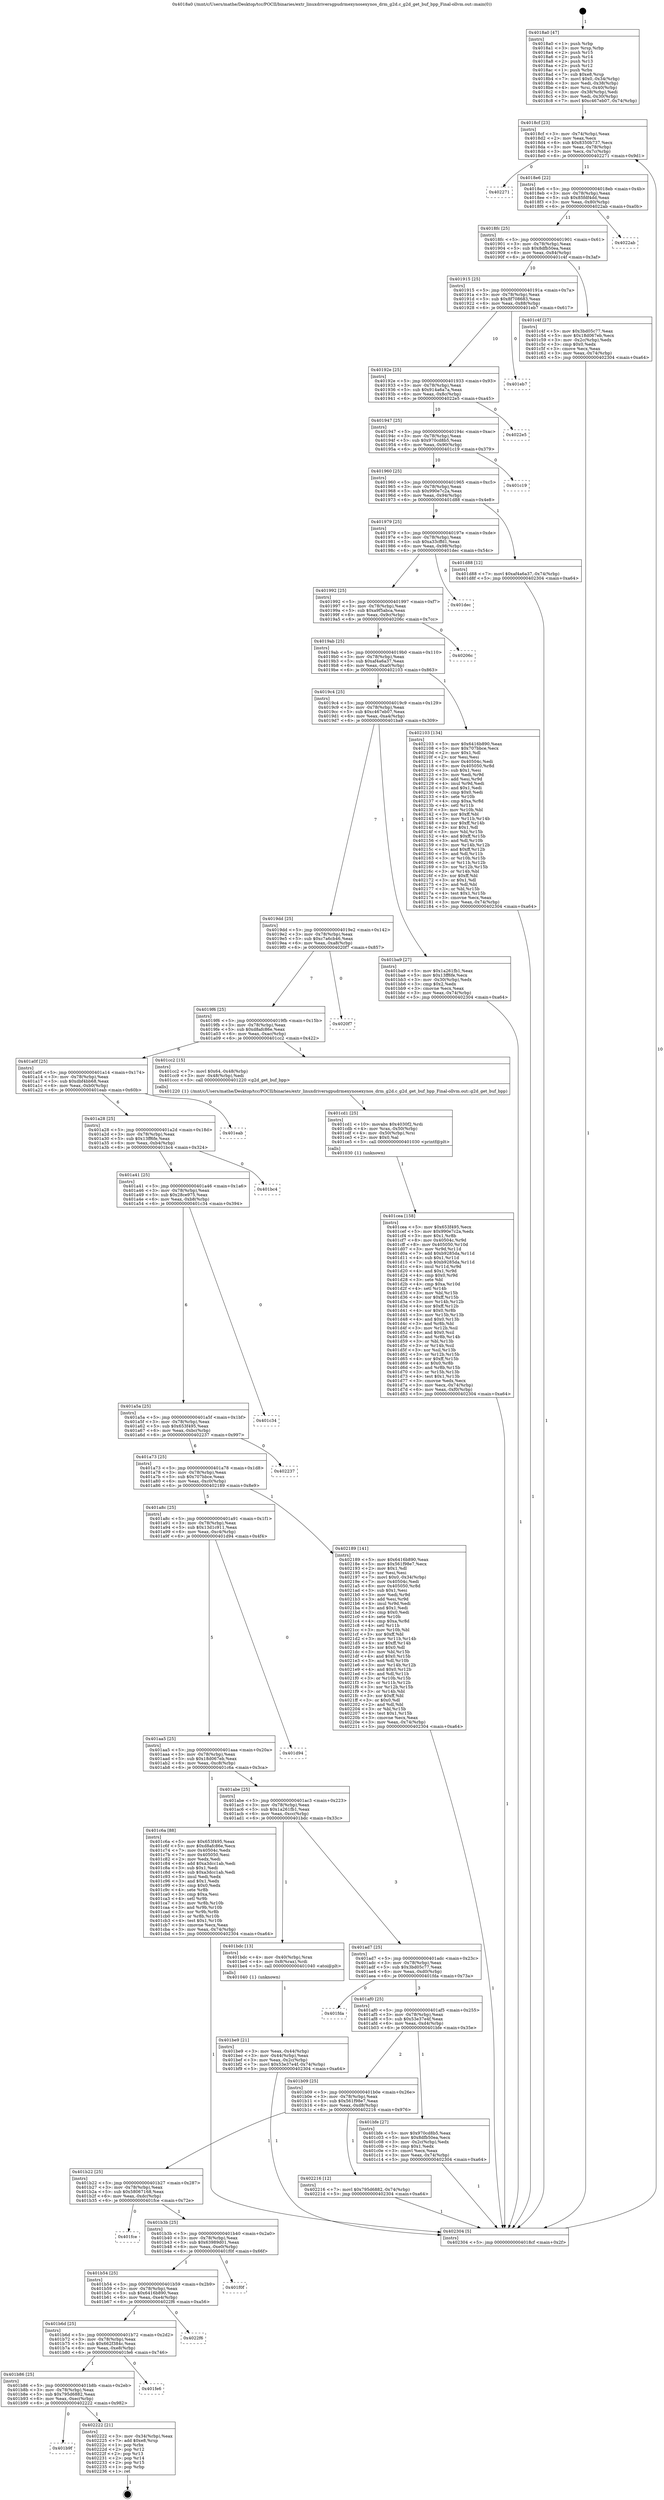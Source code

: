 digraph "0x4018a0" {
  label = "0x4018a0 (/mnt/c/Users/mathe/Desktop/tcc/POCII/binaries/extr_linuxdriversgpudrmexynosexynos_drm_g2d.c_g2d_get_buf_bpp_Final-ollvm.out::main(0))"
  labelloc = "t"
  node[shape=record]

  Entry [label="",width=0.3,height=0.3,shape=circle,fillcolor=black,style=filled]
  "0x4018cf" [label="{
     0x4018cf [23]\l
     | [instrs]\l
     &nbsp;&nbsp;0x4018cf \<+3\>: mov -0x74(%rbp),%eax\l
     &nbsp;&nbsp;0x4018d2 \<+2\>: mov %eax,%ecx\l
     &nbsp;&nbsp;0x4018d4 \<+6\>: sub $0x8350b737,%ecx\l
     &nbsp;&nbsp;0x4018da \<+3\>: mov %eax,-0x78(%rbp)\l
     &nbsp;&nbsp;0x4018dd \<+3\>: mov %ecx,-0x7c(%rbp)\l
     &nbsp;&nbsp;0x4018e0 \<+6\>: je 0000000000402271 \<main+0x9d1\>\l
  }"]
  "0x402271" [label="{
     0x402271\l
  }", style=dashed]
  "0x4018e6" [label="{
     0x4018e6 [22]\l
     | [instrs]\l
     &nbsp;&nbsp;0x4018e6 \<+5\>: jmp 00000000004018eb \<main+0x4b\>\l
     &nbsp;&nbsp;0x4018eb \<+3\>: mov -0x78(%rbp),%eax\l
     &nbsp;&nbsp;0x4018ee \<+5\>: sub $0x85fdf4dd,%eax\l
     &nbsp;&nbsp;0x4018f3 \<+3\>: mov %eax,-0x80(%rbp)\l
     &nbsp;&nbsp;0x4018f6 \<+6\>: je 00000000004022ab \<main+0xa0b\>\l
  }"]
  Exit [label="",width=0.3,height=0.3,shape=circle,fillcolor=black,style=filled,peripheries=2]
  "0x4022ab" [label="{
     0x4022ab\l
  }", style=dashed]
  "0x4018fc" [label="{
     0x4018fc [25]\l
     | [instrs]\l
     &nbsp;&nbsp;0x4018fc \<+5\>: jmp 0000000000401901 \<main+0x61\>\l
     &nbsp;&nbsp;0x401901 \<+3\>: mov -0x78(%rbp),%eax\l
     &nbsp;&nbsp;0x401904 \<+5\>: sub $0x8dfb50ea,%eax\l
     &nbsp;&nbsp;0x401909 \<+6\>: mov %eax,-0x84(%rbp)\l
     &nbsp;&nbsp;0x40190f \<+6\>: je 0000000000401c4f \<main+0x3af\>\l
  }"]
  "0x401b9f" [label="{
     0x401b9f\l
  }", style=dashed]
  "0x401c4f" [label="{
     0x401c4f [27]\l
     | [instrs]\l
     &nbsp;&nbsp;0x401c4f \<+5\>: mov $0x3bd05c77,%eax\l
     &nbsp;&nbsp;0x401c54 \<+5\>: mov $0x18d067eb,%ecx\l
     &nbsp;&nbsp;0x401c59 \<+3\>: mov -0x2c(%rbp),%edx\l
     &nbsp;&nbsp;0x401c5c \<+3\>: cmp $0x0,%edx\l
     &nbsp;&nbsp;0x401c5f \<+3\>: cmove %ecx,%eax\l
     &nbsp;&nbsp;0x401c62 \<+3\>: mov %eax,-0x74(%rbp)\l
     &nbsp;&nbsp;0x401c65 \<+5\>: jmp 0000000000402304 \<main+0xa64\>\l
  }"]
  "0x401915" [label="{
     0x401915 [25]\l
     | [instrs]\l
     &nbsp;&nbsp;0x401915 \<+5\>: jmp 000000000040191a \<main+0x7a\>\l
     &nbsp;&nbsp;0x40191a \<+3\>: mov -0x78(%rbp),%eax\l
     &nbsp;&nbsp;0x40191d \<+5\>: sub $0x8f708683,%eax\l
     &nbsp;&nbsp;0x401922 \<+6\>: mov %eax,-0x88(%rbp)\l
     &nbsp;&nbsp;0x401928 \<+6\>: je 0000000000401eb7 \<main+0x617\>\l
  }"]
  "0x402222" [label="{
     0x402222 [21]\l
     | [instrs]\l
     &nbsp;&nbsp;0x402222 \<+3\>: mov -0x34(%rbp),%eax\l
     &nbsp;&nbsp;0x402225 \<+7\>: add $0xe8,%rsp\l
     &nbsp;&nbsp;0x40222c \<+1\>: pop %rbx\l
     &nbsp;&nbsp;0x40222d \<+2\>: pop %r12\l
     &nbsp;&nbsp;0x40222f \<+2\>: pop %r13\l
     &nbsp;&nbsp;0x402231 \<+2\>: pop %r14\l
     &nbsp;&nbsp;0x402233 \<+2\>: pop %r15\l
     &nbsp;&nbsp;0x402235 \<+1\>: pop %rbp\l
     &nbsp;&nbsp;0x402236 \<+1\>: ret\l
  }"]
  "0x401eb7" [label="{
     0x401eb7\l
  }", style=dashed]
  "0x40192e" [label="{
     0x40192e [25]\l
     | [instrs]\l
     &nbsp;&nbsp;0x40192e \<+5\>: jmp 0000000000401933 \<main+0x93\>\l
     &nbsp;&nbsp;0x401933 \<+3\>: mov -0x78(%rbp),%eax\l
     &nbsp;&nbsp;0x401936 \<+5\>: sub $0x914a6a7a,%eax\l
     &nbsp;&nbsp;0x40193b \<+6\>: mov %eax,-0x8c(%rbp)\l
     &nbsp;&nbsp;0x401941 \<+6\>: je 00000000004022e5 \<main+0xa45\>\l
  }"]
  "0x401b86" [label="{
     0x401b86 [25]\l
     | [instrs]\l
     &nbsp;&nbsp;0x401b86 \<+5\>: jmp 0000000000401b8b \<main+0x2eb\>\l
     &nbsp;&nbsp;0x401b8b \<+3\>: mov -0x78(%rbp),%eax\l
     &nbsp;&nbsp;0x401b8e \<+5\>: sub $0x795d6882,%eax\l
     &nbsp;&nbsp;0x401b93 \<+6\>: mov %eax,-0xec(%rbp)\l
     &nbsp;&nbsp;0x401b99 \<+6\>: je 0000000000402222 \<main+0x982\>\l
  }"]
  "0x4022e5" [label="{
     0x4022e5\l
  }", style=dashed]
  "0x401947" [label="{
     0x401947 [25]\l
     | [instrs]\l
     &nbsp;&nbsp;0x401947 \<+5\>: jmp 000000000040194c \<main+0xac\>\l
     &nbsp;&nbsp;0x40194c \<+3\>: mov -0x78(%rbp),%eax\l
     &nbsp;&nbsp;0x40194f \<+5\>: sub $0x970cd8b5,%eax\l
     &nbsp;&nbsp;0x401954 \<+6\>: mov %eax,-0x90(%rbp)\l
     &nbsp;&nbsp;0x40195a \<+6\>: je 0000000000401c19 \<main+0x379\>\l
  }"]
  "0x401fe6" [label="{
     0x401fe6\l
  }", style=dashed]
  "0x401c19" [label="{
     0x401c19\l
  }", style=dashed]
  "0x401960" [label="{
     0x401960 [25]\l
     | [instrs]\l
     &nbsp;&nbsp;0x401960 \<+5\>: jmp 0000000000401965 \<main+0xc5\>\l
     &nbsp;&nbsp;0x401965 \<+3\>: mov -0x78(%rbp),%eax\l
     &nbsp;&nbsp;0x401968 \<+5\>: sub $0x990e7c2a,%eax\l
     &nbsp;&nbsp;0x40196d \<+6\>: mov %eax,-0x94(%rbp)\l
     &nbsp;&nbsp;0x401973 \<+6\>: je 0000000000401d88 \<main+0x4e8\>\l
  }"]
  "0x401b6d" [label="{
     0x401b6d [25]\l
     | [instrs]\l
     &nbsp;&nbsp;0x401b6d \<+5\>: jmp 0000000000401b72 \<main+0x2d2\>\l
     &nbsp;&nbsp;0x401b72 \<+3\>: mov -0x78(%rbp),%eax\l
     &nbsp;&nbsp;0x401b75 \<+5\>: sub $0x662f384c,%eax\l
     &nbsp;&nbsp;0x401b7a \<+6\>: mov %eax,-0xe8(%rbp)\l
     &nbsp;&nbsp;0x401b80 \<+6\>: je 0000000000401fe6 \<main+0x746\>\l
  }"]
  "0x401d88" [label="{
     0x401d88 [12]\l
     | [instrs]\l
     &nbsp;&nbsp;0x401d88 \<+7\>: movl $0xaf4a6a37,-0x74(%rbp)\l
     &nbsp;&nbsp;0x401d8f \<+5\>: jmp 0000000000402304 \<main+0xa64\>\l
  }"]
  "0x401979" [label="{
     0x401979 [25]\l
     | [instrs]\l
     &nbsp;&nbsp;0x401979 \<+5\>: jmp 000000000040197e \<main+0xde\>\l
     &nbsp;&nbsp;0x40197e \<+3\>: mov -0x78(%rbp),%eax\l
     &nbsp;&nbsp;0x401981 \<+5\>: sub $0xa33cffd1,%eax\l
     &nbsp;&nbsp;0x401986 \<+6\>: mov %eax,-0x98(%rbp)\l
     &nbsp;&nbsp;0x40198c \<+6\>: je 0000000000401dec \<main+0x54c\>\l
  }"]
  "0x4022f6" [label="{
     0x4022f6\l
  }", style=dashed]
  "0x401dec" [label="{
     0x401dec\l
  }", style=dashed]
  "0x401992" [label="{
     0x401992 [25]\l
     | [instrs]\l
     &nbsp;&nbsp;0x401992 \<+5\>: jmp 0000000000401997 \<main+0xf7\>\l
     &nbsp;&nbsp;0x401997 \<+3\>: mov -0x78(%rbp),%eax\l
     &nbsp;&nbsp;0x40199a \<+5\>: sub $0xa9f5abca,%eax\l
     &nbsp;&nbsp;0x40199f \<+6\>: mov %eax,-0x9c(%rbp)\l
     &nbsp;&nbsp;0x4019a5 \<+6\>: je 000000000040206c \<main+0x7cc\>\l
  }"]
  "0x401b54" [label="{
     0x401b54 [25]\l
     | [instrs]\l
     &nbsp;&nbsp;0x401b54 \<+5\>: jmp 0000000000401b59 \<main+0x2b9\>\l
     &nbsp;&nbsp;0x401b59 \<+3\>: mov -0x78(%rbp),%eax\l
     &nbsp;&nbsp;0x401b5c \<+5\>: sub $0x6416b890,%eax\l
     &nbsp;&nbsp;0x401b61 \<+6\>: mov %eax,-0xe4(%rbp)\l
     &nbsp;&nbsp;0x401b67 \<+6\>: je 00000000004022f6 \<main+0xa56\>\l
  }"]
  "0x40206c" [label="{
     0x40206c\l
  }", style=dashed]
  "0x4019ab" [label="{
     0x4019ab [25]\l
     | [instrs]\l
     &nbsp;&nbsp;0x4019ab \<+5\>: jmp 00000000004019b0 \<main+0x110\>\l
     &nbsp;&nbsp;0x4019b0 \<+3\>: mov -0x78(%rbp),%eax\l
     &nbsp;&nbsp;0x4019b3 \<+5\>: sub $0xaf4a6a37,%eax\l
     &nbsp;&nbsp;0x4019b8 \<+6\>: mov %eax,-0xa0(%rbp)\l
     &nbsp;&nbsp;0x4019be \<+6\>: je 0000000000402103 \<main+0x863\>\l
  }"]
  "0x401f0f" [label="{
     0x401f0f\l
  }", style=dashed]
  "0x402103" [label="{
     0x402103 [134]\l
     | [instrs]\l
     &nbsp;&nbsp;0x402103 \<+5\>: mov $0x6416b890,%eax\l
     &nbsp;&nbsp;0x402108 \<+5\>: mov $0x707bbce,%ecx\l
     &nbsp;&nbsp;0x40210d \<+2\>: mov $0x1,%dl\l
     &nbsp;&nbsp;0x40210f \<+2\>: xor %esi,%esi\l
     &nbsp;&nbsp;0x402111 \<+7\>: mov 0x40504c,%edi\l
     &nbsp;&nbsp;0x402118 \<+8\>: mov 0x405050,%r8d\l
     &nbsp;&nbsp;0x402120 \<+3\>: sub $0x1,%esi\l
     &nbsp;&nbsp;0x402123 \<+3\>: mov %edi,%r9d\l
     &nbsp;&nbsp;0x402126 \<+3\>: add %esi,%r9d\l
     &nbsp;&nbsp;0x402129 \<+4\>: imul %r9d,%edi\l
     &nbsp;&nbsp;0x40212d \<+3\>: and $0x1,%edi\l
     &nbsp;&nbsp;0x402130 \<+3\>: cmp $0x0,%edi\l
     &nbsp;&nbsp;0x402133 \<+4\>: sete %r10b\l
     &nbsp;&nbsp;0x402137 \<+4\>: cmp $0xa,%r8d\l
     &nbsp;&nbsp;0x40213b \<+4\>: setl %r11b\l
     &nbsp;&nbsp;0x40213f \<+3\>: mov %r10b,%bl\l
     &nbsp;&nbsp;0x402142 \<+3\>: xor $0xff,%bl\l
     &nbsp;&nbsp;0x402145 \<+3\>: mov %r11b,%r14b\l
     &nbsp;&nbsp;0x402148 \<+4\>: xor $0xff,%r14b\l
     &nbsp;&nbsp;0x40214c \<+3\>: xor $0x1,%dl\l
     &nbsp;&nbsp;0x40214f \<+3\>: mov %bl,%r15b\l
     &nbsp;&nbsp;0x402152 \<+4\>: and $0xff,%r15b\l
     &nbsp;&nbsp;0x402156 \<+3\>: and %dl,%r10b\l
     &nbsp;&nbsp;0x402159 \<+3\>: mov %r14b,%r12b\l
     &nbsp;&nbsp;0x40215c \<+4\>: and $0xff,%r12b\l
     &nbsp;&nbsp;0x402160 \<+3\>: and %dl,%r11b\l
     &nbsp;&nbsp;0x402163 \<+3\>: or %r10b,%r15b\l
     &nbsp;&nbsp;0x402166 \<+3\>: or %r11b,%r12b\l
     &nbsp;&nbsp;0x402169 \<+3\>: xor %r12b,%r15b\l
     &nbsp;&nbsp;0x40216c \<+3\>: or %r14b,%bl\l
     &nbsp;&nbsp;0x40216f \<+3\>: xor $0xff,%bl\l
     &nbsp;&nbsp;0x402172 \<+3\>: or $0x1,%dl\l
     &nbsp;&nbsp;0x402175 \<+2\>: and %dl,%bl\l
     &nbsp;&nbsp;0x402177 \<+3\>: or %bl,%r15b\l
     &nbsp;&nbsp;0x40217a \<+4\>: test $0x1,%r15b\l
     &nbsp;&nbsp;0x40217e \<+3\>: cmovne %ecx,%eax\l
     &nbsp;&nbsp;0x402181 \<+3\>: mov %eax,-0x74(%rbp)\l
     &nbsp;&nbsp;0x402184 \<+5\>: jmp 0000000000402304 \<main+0xa64\>\l
  }"]
  "0x4019c4" [label="{
     0x4019c4 [25]\l
     | [instrs]\l
     &nbsp;&nbsp;0x4019c4 \<+5\>: jmp 00000000004019c9 \<main+0x129\>\l
     &nbsp;&nbsp;0x4019c9 \<+3\>: mov -0x78(%rbp),%eax\l
     &nbsp;&nbsp;0x4019cc \<+5\>: sub $0xc467eb07,%eax\l
     &nbsp;&nbsp;0x4019d1 \<+6\>: mov %eax,-0xa4(%rbp)\l
     &nbsp;&nbsp;0x4019d7 \<+6\>: je 0000000000401ba9 \<main+0x309\>\l
  }"]
  "0x401b3b" [label="{
     0x401b3b [25]\l
     | [instrs]\l
     &nbsp;&nbsp;0x401b3b \<+5\>: jmp 0000000000401b40 \<main+0x2a0\>\l
     &nbsp;&nbsp;0x401b40 \<+3\>: mov -0x78(%rbp),%eax\l
     &nbsp;&nbsp;0x401b43 \<+5\>: sub $0x63989d01,%eax\l
     &nbsp;&nbsp;0x401b48 \<+6\>: mov %eax,-0xe0(%rbp)\l
     &nbsp;&nbsp;0x401b4e \<+6\>: je 0000000000401f0f \<main+0x66f\>\l
  }"]
  "0x401ba9" [label="{
     0x401ba9 [27]\l
     | [instrs]\l
     &nbsp;&nbsp;0x401ba9 \<+5\>: mov $0x1a261fb1,%eax\l
     &nbsp;&nbsp;0x401bae \<+5\>: mov $0x13ff6fe,%ecx\l
     &nbsp;&nbsp;0x401bb3 \<+3\>: mov -0x30(%rbp),%edx\l
     &nbsp;&nbsp;0x401bb6 \<+3\>: cmp $0x2,%edx\l
     &nbsp;&nbsp;0x401bb9 \<+3\>: cmovne %ecx,%eax\l
     &nbsp;&nbsp;0x401bbc \<+3\>: mov %eax,-0x74(%rbp)\l
     &nbsp;&nbsp;0x401bbf \<+5\>: jmp 0000000000402304 \<main+0xa64\>\l
  }"]
  "0x4019dd" [label="{
     0x4019dd [25]\l
     | [instrs]\l
     &nbsp;&nbsp;0x4019dd \<+5\>: jmp 00000000004019e2 \<main+0x142\>\l
     &nbsp;&nbsp;0x4019e2 \<+3\>: mov -0x78(%rbp),%eax\l
     &nbsp;&nbsp;0x4019e5 \<+5\>: sub $0xc7a6cb46,%eax\l
     &nbsp;&nbsp;0x4019ea \<+6\>: mov %eax,-0xa8(%rbp)\l
     &nbsp;&nbsp;0x4019f0 \<+6\>: je 00000000004020f7 \<main+0x857\>\l
  }"]
  "0x402304" [label="{
     0x402304 [5]\l
     | [instrs]\l
     &nbsp;&nbsp;0x402304 \<+5\>: jmp 00000000004018cf \<main+0x2f\>\l
  }"]
  "0x4018a0" [label="{
     0x4018a0 [47]\l
     | [instrs]\l
     &nbsp;&nbsp;0x4018a0 \<+1\>: push %rbp\l
     &nbsp;&nbsp;0x4018a1 \<+3\>: mov %rsp,%rbp\l
     &nbsp;&nbsp;0x4018a4 \<+2\>: push %r15\l
     &nbsp;&nbsp;0x4018a6 \<+2\>: push %r14\l
     &nbsp;&nbsp;0x4018a8 \<+2\>: push %r13\l
     &nbsp;&nbsp;0x4018aa \<+2\>: push %r12\l
     &nbsp;&nbsp;0x4018ac \<+1\>: push %rbx\l
     &nbsp;&nbsp;0x4018ad \<+7\>: sub $0xe8,%rsp\l
     &nbsp;&nbsp;0x4018b4 \<+7\>: movl $0x0,-0x34(%rbp)\l
     &nbsp;&nbsp;0x4018bb \<+3\>: mov %edi,-0x38(%rbp)\l
     &nbsp;&nbsp;0x4018be \<+4\>: mov %rsi,-0x40(%rbp)\l
     &nbsp;&nbsp;0x4018c2 \<+3\>: mov -0x38(%rbp),%edi\l
     &nbsp;&nbsp;0x4018c5 \<+3\>: mov %edi,-0x30(%rbp)\l
     &nbsp;&nbsp;0x4018c8 \<+7\>: movl $0xc467eb07,-0x74(%rbp)\l
  }"]
  "0x401fce" [label="{
     0x401fce\l
  }", style=dashed]
  "0x4020f7" [label="{
     0x4020f7\l
  }", style=dashed]
  "0x4019f6" [label="{
     0x4019f6 [25]\l
     | [instrs]\l
     &nbsp;&nbsp;0x4019f6 \<+5\>: jmp 00000000004019fb \<main+0x15b\>\l
     &nbsp;&nbsp;0x4019fb \<+3\>: mov -0x78(%rbp),%eax\l
     &nbsp;&nbsp;0x4019fe \<+5\>: sub $0xd8afc86e,%eax\l
     &nbsp;&nbsp;0x401a03 \<+6\>: mov %eax,-0xac(%rbp)\l
     &nbsp;&nbsp;0x401a09 \<+6\>: je 0000000000401cc2 \<main+0x422\>\l
  }"]
  "0x401b22" [label="{
     0x401b22 [25]\l
     | [instrs]\l
     &nbsp;&nbsp;0x401b22 \<+5\>: jmp 0000000000401b27 \<main+0x287\>\l
     &nbsp;&nbsp;0x401b27 \<+3\>: mov -0x78(%rbp),%eax\l
     &nbsp;&nbsp;0x401b2a \<+5\>: sub $0x58067168,%eax\l
     &nbsp;&nbsp;0x401b2f \<+6\>: mov %eax,-0xdc(%rbp)\l
     &nbsp;&nbsp;0x401b35 \<+6\>: je 0000000000401fce \<main+0x72e\>\l
  }"]
  "0x401cc2" [label="{
     0x401cc2 [15]\l
     | [instrs]\l
     &nbsp;&nbsp;0x401cc2 \<+7\>: movl $0x64,-0x48(%rbp)\l
     &nbsp;&nbsp;0x401cc9 \<+3\>: mov -0x48(%rbp),%edi\l
     &nbsp;&nbsp;0x401ccc \<+5\>: call 0000000000401220 \<g2d_get_buf_bpp\>\l
     | [calls]\l
     &nbsp;&nbsp;0x401220 \{1\} (/mnt/c/Users/mathe/Desktop/tcc/POCII/binaries/extr_linuxdriversgpudrmexynosexynos_drm_g2d.c_g2d_get_buf_bpp_Final-ollvm.out::g2d_get_buf_bpp)\l
  }"]
  "0x401a0f" [label="{
     0x401a0f [25]\l
     | [instrs]\l
     &nbsp;&nbsp;0x401a0f \<+5\>: jmp 0000000000401a14 \<main+0x174\>\l
     &nbsp;&nbsp;0x401a14 \<+3\>: mov -0x78(%rbp),%eax\l
     &nbsp;&nbsp;0x401a17 \<+5\>: sub $0xdbf4bb68,%eax\l
     &nbsp;&nbsp;0x401a1c \<+6\>: mov %eax,-0xb0(%rbp)\l
     &nbsp;&nbsp;0x401a22 \<+6\>: je 0000000000401eab \<main+0x60b\>\l
  }"]
  "0x402216" [label="{
     0x402216 [12]\l
     | [instrs]\l
     &nbsp;&nbsp;0x402216 \<+7\>: movl $0x795d6882,-0x74(%rbp)\l
     &nbsp;&nbsp;0x40221d \<+5\>: jmp 0000000000402304 \<main+0xa64\>\l
  }"]
  "0x401eab" [label="{
     0x401eab\l
  }", style=dashed]
  "0x401a28" [label="{
     0x401a28 [25]\l
     | [instrs]\l
     &nbsp;&nbsp;0x401a28 \<+5\>: jmp 0000000000401a2d \<main+0x18d\>\l
     &nbsp;&nbsp;0x401a2d \<+3\>: mov -0x78(%rbp),%eax\l
     &nbsp;&nbsp;0x401a30 \<+5\>: sub $0x13ff6fe,%eax\l
     &nbsp;&nbsp;0x401a35 \<+6\>: mov %eax,-0xb4(%rbp)\l
     &nbsp;&nbsp;0x401a3b \<+6\>: je 0000000000401bc4 \<main+0x324\>\l
  }"]
  "0x401cea" [label="{
     0x401cea [158]\l
     | [instrs]\l
     &nbsp;&nbsp;0x401cea \<+5\>: mov $0x653f495,%ecx\l
     &nbsp;&nbsp;0x401cef \<+5\>: mov $0x990e7c2a,%edx\l
     &nbsp;&nbsp;0x401cf4 \<+3\>: mov $0x1,%r8b\l
     &nbsp;&nbsp;0x401cf7 \<+8\>: mov 0x40504c,%r9d\l
     &nbsp;&nbsp;0x401cff \<+8\>: mov 0x405050,%r10d\l
     &nbsp;&nbsp;0x401d07 \<+3\>: mov %r9d,%r11d\l
     &nbsp;&nbsp;0x401d0a \<+7\>: add $0xb9285da,%r11d\l
     &nbsp;&nbsp;0x401d11 \<+4\>: sub $0x1,%r11d\l
     &nbsp;&nbsp;0x401d15 \<+7\>: sub $0xb9285da,%r11d\l
     &nbsp;&nbsp;0x401d1c \<+4\>: imul %r11d,%r9d\l
     &nbsp;&nbsp;0x401d20 \<+4\>: and $0x1,%r9d\l
     &nbsp;&nbsp;0x401d24 \<+4\>: cmp $0x0,%r9d\l
     &nbsp;&nbsp;0x401d28 \<+3\>: sete %bl\l
     &nbsp;&nbsp;0x401d2b \<+4\>: cmp $0xa,%r10d\l
     &nbsp;&nbsp;0x401d2f \<+4\>: setl %r14b\l
     &nbsp;&nbsp;0x401d33 \<+3\>: mov %bl,%r15b\l
     &nbsp;&nbsp;0x401d36 \<+4\>: xor $0xff,%r15b\l
     &nbsp;&nbsp;0x401d3a \<+3\>: mov %r14b,%r12b\l
     &nbsp;&nbsp;0x401d3d \<+4\>: xor $0xff,%r12b\l
     &nbsp;&nbsp;0x401d41 \<+4\>: xor $0x0,%r8b\l
     &nbsp;&nbsp;0x401d45 \<+3\>: mov %r15b,%r13b\l
     &nbsp;&nbsp;0x401d48 \<+4\>: and $0x0,%r13b\l
     &nbsp;&nbsp;0x401d4c \<+3\>: and %r8b,%bl\l
     &nbsp;&nbsp;0x401d4f \<+3\>: mov %r12b,%sil\l
     &nbsp;&nbsp;0x401d52 \<+4\>: and $0x0,%sil\l
     &nbsp;&nbsp;0x401d56 \<+3\>: and %r8b,%r14b\l
     &nbsp;&nbsp;0x401d59 \<+3\>: or %bl,%r13b\l
     &nbsp;&nbsp;0x401d5c \<+3\>: or %r14b,%sil\l
     &nbsp;&nbsp;0x401d5f \<+3\>: xor %sil,%r13b\l
     &nbsp;&nbsp;0x401d62 \<+3\>: or %r12b,%r15b\l
     &nbsp;&nbsp;0x401d65 \<+4\>: xor $0xff,%r15b\l
     &nbsp;&nbsp;0x401d69 \<+4\>: or $0x0,%r8b\l
     &nbsp;&nbsp;0x401d6d \<+3\>: and %r8b,%r15b\l
     &nbsp;&nbsp;0x401d70 \<+3\>: or %r15b,%r13b\l
     &nbsp;&nbsp;0x401d73 \<+4\>: test $0x1,%r13b\l
     &nbsp;&nbsp;0x401d77 \<+3\>: cmovne %edx,%ecx\l
     &nbsp;&nbsp;0x401d7a \<+3\>: mov %ecx,-0x74(%rbp)\l
     &nbsp;&nbsp;0x401d7d \<+6\>: mov %eax,-0xf0(%rbp)\l
     &nbsp;&nbsp;0x401d83 \<+5\>: jmp 0000000000402304 \<main+0xa64\>\l
  }"]
  "0x401bc4" [label="{
     0x401bc4\l
  }", style=dashed]
  "0x401a41" [label="{
     0x401a41 [25]\l
     | [instrs]\l
     &nbsp;&nbsp;0x401a41 \<+5\>: jmp 0000000000401a46 \<main+0x1a6\>\l
     &nbsp;&nbsp;0x401a46 \<+3\>: mov -0x78(%rbp),%eax\l
     &nbsp;&nbsp;0x401a49 \<+5\>: sub $0x28ce975,%eax\l
     &nbsp;&nbsp;0x401a4e \<+6\>: mov %eax,-0xb8(%rbp)\l
     &nbsp;&nbsp;0x401a54 \<+6\>: je 0000000000401c34 \<main+0x394\>\l
  }"]
  "0x401cd1" [label="{
     0x401cd1 [25]\l
     | [instrs]\l
     &nbsp;&nbsp;0x401cd1 \<+10\>: movabs $0x4030f2,%rdi\l
     &nbsp;&nbsp;0x401cdb \<+4\>: mov %rax,-0x50(%rbp)\l
     &nbsp;&nbsp;0x401cdf \<+4\>: mov -0x50(%rbp),%rsi\l
     &nbsp;&nbsp;0x401ce3 \<+2\>: mov $0x0,%al\l
     &nbsp;&nbsp;0x401ce5 \<+5\>: call 0000000000401030 \<printf@plt\>\l
     | [calls]\l
     &nbsp;&nbsp;0x401030 \{1\} (unknown)\l
  }"]
  "0x401c34" [label="{
     0x401c34\l
  }", style=dashed]
  "0x401a5a" [label="{
     0x401a5a [25]\l
     | [instrs]\l
     &nbsp;&nbsp;0x401a5a \<+5\>: jmp 0000000000401a5f \<main+0x1bf\>\l
     &nbsp;&nbsp;0x401a5f \<+3\>: mov -0x78(%rbp),%eax\l
     &nbsp;&nbsp;0x401a62 \<+5\>: sub $0x653f495,%eax\l
     &nbsp;&nbsp;0x401a67 \<+6\>: mov %eax,-0xbc(%rbp)\l
     &nbsp;&nbsp;0x401a6d \<+6\>: je 0000000000402237 \<main+0x997\>\l
  }"]
  "0x401b09" [label="{
     0x401b09 [25]\l
     | [instrs]\l
     &nbsp;&nbsp;0x401b09 \<+5\>: jmp 0000000000401b0e \<main+0x26e\>\l
     &nbsp;&nbsp;0x401b0e \<+3\>: mov -0x78(%rbp),%eax\l
     &nbsp;&nbsp;0x401b11 \<+5\>: sub $0x561f98e7,%eax\l
     &nbsp;&nbsp;0x401b16 \<+6\>: mov %eax,-0xd8(%rbp)\l
     &nbsp;&nbsp;0x401b1c \<+6\>: je 0000000000402216 \<main+0x976\>\l
  }"]
  "0x402237" [label="{
     0x402237\l
  }", style=dashed]
  "0x401a73" [label="{
     0x401a73 [25]\l
     | [instrs]\l
     &nbsp;&nbsp;0x401a73 \<+5\>: jmp 0000000000401a78 \<main+0x1d8\>\l
     &nbsp;&nbsp;0x401a78 \<+3\>: mov -0x78(%rbp),%eax\l
     &nbsp;&nbsp;0x401a7b \<+5\>: sub $0x707bbce,%eax\l
     &nbsp;&nbsp;0x401a80 \<+6\>: mov %eax,-0xc0(%rbp)\l
     &nbsp;&nbsp;0x401a86 \<+6\>: je 0000000000402189 \<main+0x8e9\>\l
  }"]
  "0x401bfe" [label="{
     0x401bfe [27]\l
     | [instrs]\l
     &nbsp;&nbsp;0x401bfe \<+5\>: mov $0x970cd8b5,%eax\l
     &nbsp;&nbsp;0x401c03 \<+5\>: mov $0x8dfb50ea,%ecx\l
     &nbsp;&nbsp;0x401c08 \<+3\>: mov -0x2c(%rbp),%edx\l
     &nbsp;&nbsp;0x401c0b \<+3\>: cmp $0x1,%edx\l
     &nbsp;&nbsp;0x401c0e \<+3\>: cmovl %ecx,%eax\l
     &nbsp;&nbsp;0x401c11 \<+3\>: mov %eax,-0x74(%rbp)\l
     &nbsp;&nbsp;0x401c14 \<+5\>: jmp 0000000000402304 \<main+0xa64\>\l
  }"]
  "0x402189" [label="{
     0x402189 [141]\l
     | [instrs]\l
     &nbsp;&nbsp;0x402189 \<+5\>: mov $0x6416b890,%eax\l
     &nbsp;&nbsp;0x40218e \<+5\>: mov $0x561f98e7,%ecx\l
     &nbsp;&nbsp;0x402193 \<+2\>: mov $0x1,%dl\l
     &nbsp;&nbsp;0x402195 \<+2\>: xor %esi,%esi\l
     &nbsp;&nbsp;0x402197 \<+7\>: movl $0x0,-0x34(%rbp)\l
     &nbsp;&nbsp;0x40219e \<+7\>: mov 0x40504c,%edi\l
     &nbsp;&nbsp;0x4021a5 \<+8\>: mov 0x405050,%r8d\l
     &nbsp;&nbsp;0x4021ad \<+3\>: sub $0x1,%esi\l
     &nbsp;&nbsp;0x4021b0 \<+3\>: mov %edi,%r9d\l
     &nbsp;&nbsp;0x4021b3 \<+3\>: add %esi,%r9d\l
     &nbsp;&nbsp;0x4021b6 \<+4\>: imul %r9d,%edi\l
     &nbsp;&nbsp;0x4021ba \<+3\>: and $0x1,%edi\l
     &nbsp;&nbsp;0x4021bd \<+3\>: cmp $0x0,%edi\l
     &nbsp;&nbsp;0x4021c0 \<+4\>: sete %r10b\l
     &nbsp;&nbsp;0x4021c4 \<+4\>: cmp $0xa,%r8d\l
     &nbsp;&nbsp;0x4021c8 \<+4\>: setl %r11b\l
     &nbsp;&nbsp;0x4021cc \<+3\>: mov %r10b,%bl\l
     &nbsp;&nbsp;0x4021cf \<+3\>: xor $0xff,%bl\l
     &nbsp;&nbsp;0x4021d2 \<+3\>: mov %r11b,%r14b\l
     &nbsp;&nbsp;0x4021d5 \<+4\>: xor $0xff,%r14b\l
     &nbsp;&nbsp;0x4021d9 \<+3\>: xor $0x0,%dl\l
     &nbsp;&nbsp;0x4021dc \<+3\>: mov %bl,%r15b\l
     &nbsp;&nbsp;0x4021df \<+4\>: and $0x0,%r15b\l
     &nbsp;&nbsp;0x4021e3 \<+3\>: and %dl,%r10b\l
     &nbsp;&nbsp;0x4021e6 \<+3\>: mov %r14b,%r12b\l
     &nbsp;&nbsp;0x4021e9 \<+4\>: and $0x0,%r12b\l
     &nbsp;&nbsp;0x4021ed \<+3\>: and %dl,%r11b\l
     &nbsp;&nbsp;0x4021f0 \<+3\>: or %r10b,%r15b\l
     &nbsp;&nbsp;0x4021f3 \<+3\>: or %r11b,%r12b\l
     &nbsp;&nbsp;0x4021f6 \<+3\>: xor %r12b,%r15b\l
     &nbsp;&nbsp;0x4021f9 \<+3\>: or %r14b,%bl\l
     &nbsp;&nbsp;0x4021fc \<+3\>: xor $0xff,%bl\l
     &nbsp;&nbsp;0x4021ff \<+3\>: or $0x0,%dl\l
     &nbsp;&nbsp;0x402202 \<+2\>: and %dl,%bl\l
     &nbsp;&nbsp;0x402204 \<+3\>: or %bl,%r15b\l
     &nbsp;&nbsp;0x402207 \<+4\>: test $0x1,%r15b\l
     &nbsp;&nbsp;0x40220b \<+3\>: cmovne %ecx,%eax\l
     &nbsp;&nbsp;0x40220e \<+3\>: mov %eax,-0x74(%rbp)\l
     &nbsp;&nbsp;0x402211 \<+5\>: jmp 0000000000402304 \<main+0xa64\>\l
  }"]
  "0x401a8c" [label="{
     0x401a8c [25]\l
     | [instrs]\l
     &nbsp;&nbsp;0x401a8c \<+5\>: jmp 0000000000401a91 \<main+0x1f1\>\l
     &nbsp;&nbsp;0x401a91 \<+3\>: mov -0x78(%rbp),%eax\l
     &nbsp;&nbsp;0x401a94 \<+5\>: sub $0x13d1c911,%eax\l
     &nbsp;&nbsp;0x401a99 \<+6\>: mov %eax,-0xc4(%rbp)\l
     &nbsp;&nbsp;0x401a9f \<+6\>: je 0000000000401d94 \<main+0x4f4\>\l
  }"]
  "0x401af0" [label="{
     0x401af0 [25]\l
     | [instrs]\l
     &nbsp;&nbsp;0x401af0 \<+5\>: jmp 0000000000401af5 \<main+0x255\>\l
     &nbsp;&nbsp;0x401af5 \<+3\>: mov -0x78(%rbp),%eax\l
     &nbsp;&nbsp;0x401af8 \<+5\>: sub $0x53e37e4f,%eax\l
     &nbsp;&nbsp;0x401afd \<+6\>: mov %eax,-0xd4(%rbp)\l
     &nbsp;&nbsp;0x401b03 \<+6\>: je 0000000000401bfe \<main+0x35e\>\l
  }"]
  "0x401d94" [label="{
     0x401d94\l
  }", style=dashed]
  "0x401aa5" [label="{
     0x401aa5 [25]\l
     | [instrs]\l
     &nbsp;&nbsp;0x401aa5 \<+5\>: jmp 0000000000401aaa \<main+0x20a\>\l
     &nbsp;&nbsp;0x401aaa \<+3\>: mov -0x78(%rbp),%eax\l
     &nbsp;&nbsp;0x401aad \<+5\>: sub $0x18d067eb,%eax\l
     &nbsp;&nbsp;0x401ab2 \<+6\>: mov %eax,-0xc8(%rbp)\l
     &nbsp;&nbsp;0x401ab8 \<+6\>: je 0000000000401c6a \<main+0x3ca\>\l
  }"]
  "0x401fda" [label="{
     0x401fda\l
  }", style=dashed]
  "0x401c6a" [label="{
     0x401c6a [88]\l
     | [instrs]\l
     &nbsp;&nbsp;0x401c6a \<+5\>: mov $0x653f495,%eax\l
     &nbsp;&nbsp;0x401c6f \<+5\>: mov $0xd8afc86e,%ecx\l
     &nbsp;&nbsp;0x401c74 \<+7\>: mov 0x40504c,%edx\l
     &nbsp;&nbsp;0x401c7b \<+7\>: mov 0x405050,%esi\l
     &nbsp;&nbsp;0x401c82 \<+2\>: mov %edx,%edi\l
     &nbsp;&nbsp;0x401c84 \<+6\>: add $0xa3dcc1ab,%edi\l
     &nbsp;&nbsp;0x401c8a \<+3\>: sub $0x1,%edi\l
     &nbsp;&nbsp;0x401c8d \<+6\>: sub $0xa3dcc1ab,%edi\l
     &nbsp;&nbsp;0x401c93 \<+3\>: imul %edi,%edx\l
     &nbsp;&nbsp;0x401c96 \<+3\>: and $0x1,%edx\l
     &nbsp;&nbsp;0x401c99 \<+3\>: cmp $0x0,%edx\l
     &nbsp;&nbsp;0x401c9c \<+4\>: sete %r8b\l
     &nbsp;&nbsp;0x401ca0 \<+3\>: cmp $0xa,%esi\l
     &nbsp;&nbsp;0x401ca3 \<+4\>: setl %r9b\l
     &nbsp;&nbsp;0x401ca7 \<+3\>: mov %r8b,%r10b\l
     &nbsp;&nbsp;0x401caa \<+3\>: and %r9b,%r10b\l
     &nbsp;&nbsp;0x401cad \<+3\>: xor %r9b,%r8b\l
     &nbsp;&nbsp;0x401cb0 \<+3\>: or %r8b,%r10b\l
     &nbsp;&nbsp;0x401cb3 \<+4\>: test $0x1,%r10b\l
     &nbsp;&nbsp;0x401cb7 \<+3\>: cmovne %ecx,%eax\l
     &nbsp;&nbsp;0x401cba \<+3\>: mov %eax,-0x74(%rbp)\l
     &nbsp;&nbsp;0x401cbd \<+5\>: jmp 0000000000402304 \<main+0xa64\>\l
  }"]
  "0x401abe" [label="{
     0x401abe [25]\l
     | [instrs]\l
     &nbsp;&nbsp;0x401abe \<+5\>: jmp 0000000000401ac3 \<main+0x223\>\l
     &nbsp;&nbsp;0x401ac3 \<+3\>: mov -0x78(%rbp),%eax\l
     &nbsp;&nbsp;0x401ac6 \<+5\>: sub $0x1a261fb1,%eax\l
     &nbsp;&nbsp;0x401acb \<+6\>: mov %eax,-0xcc(%rbp)\l
     &nbsp;&nbsp;0x401ad1 \<+6\>: je 0000000000401bdc \<main+0x33c\>\l
  }"]
  "0x401be9" [label="{
     0x401be9 [21]\l
     | [instrs]\l
     &nbsp;&nbsp;0x401be9 \<+3\>: mov %eax,-0x44(%rbp)\l
     &nbsp;&nbsp;0x401bec \<+3\>: mov -0x44(%rbp),%eax\l
     &nbsp;&nbsp;0x401bef \<+3\>: mov %eax,-0x2c(%rbp)\l
     &nbsp;&nbsp;0x401bf2 \<+7\>: movl $0x53e37e4f,-0x74(%rbp)\l
     &nbsp;&nbsp;0x401bf9 \<+5\>: jmp 0000000000402304 \<main+0xa64\>\l
  }"]
  "0x401bdc" [label="{
     0x401bdc [13]\l
     | [instrs]\l
     &nbsp;&nbsp;0x401bdc \<+4\>: mov -0x40(%rbp),%rax\l
     &nbsp;&nbsp;0x401be0 \<+4\>: mov 0x8(%rax),%rdi\l
     &nbsp;&nbsp;0x401be4 \<+5\>: call 0000000000401040 \<atoi@plt\>\l
     | [calls]\l
     &nbsp;&nbsp;0x401040 \{1\} (unknown)\l
  }"]
  "0x401ad7" [label="{
     0x401ad7 [25]\l
     | [instrs]\l
     &nbsp;&nbsp;0x401ad7 \<+5\>: jmp 0000000000401adc \<main+0x23c\>\l
     &nbsp;&nbsp;0x401adc \<+3\>: mov -0x78(%rbp),%eax\l
     &nbsp;&nbsp;0x401adf \<+5\>: sub $0x3bd05c77,%eax\l
     &nbsp;&nbsp;0x401ae4 \<+6\>: mov %eax,-0xd0(%rbp)\l
     &nbsp;&nbsp;0x401aea \<+6\>: je 0000000000401fda \<main+0x73a\>\l
  }"]
  Entry -> "0x4018a0" [label=" 1"]
  "0x4018cf" -> "0x402271" [label=" 0"]
  "0x4018cf" -> "0x4018e6" [label=" 11"]
  "0x402222" -> Exit [label=" 1"]
  "0x4018e6" -> "0x4022ab" [label=" 0"]
  "0x4018e6" -> "0x4018fc" [label=" 11"]
  "0x401b86" -> "0x401b9f" [label=" 0"]
  "0x4018fc" -> "0x401c4f" [label=" 1"]
  "0x4018fc" -> "0x401915" [label=" 10"]
  "0x401b86" -> "0x402222" [label=" 1"]
  "0x401915" -> "0x401eb7" [label=" 0"]
  "0x401915" -> "0x40192e" [label=" 10"]
  "0x401b6d" -> "0x401b86" [label=" 1"]
  "0x40192e" -> "0x4022e5" [label=" 0"]
  "0x40192e" -> "0x401947" [label=" 10"]
  "0x401b6d" -> "0x401fe6" [label=" 0"]
  "0x401947" -> "0x401c19" [label=" 0"]
  "0x401947" -> "0x401960" [label=" 10"]
  "0x401b54" -> "0x401b6d" [label=" 1"]
  "0x401960" -> "0x401d88" [label=" 1"]
  "0x401960" -> "0x401979" [label=" 9"]
  "0x401b54" -> "0x4022f6" [label=" 0"]
  "0x401979" -> "0x401dec" [label=" 0"]
  "0x401979" -> "0x401992" [label=" 9"]
  "0x401b3b" -> "0x401b54" [label=" 1"]
  "0x401992" -> "0x40206c" [label=" 0"]
  "0x401992" -> "0x4019ab" [label=" 9"]
  "0x401b3b" -> "0x401f0f" [label=" 0"]
  "0x4019ab" -> "0x402103" [label=" 1"]
  "0x4019ab" -> "0x4019c4" [label=" 8"]
  "0x401b22" -> "0x401b3b" [label=" 1"]
  "0x4019c4" -> "0x401ba9" [label=" 1"]
  "0x4019c4" -> "0x4019dd" [label=" 7"]
  "0x401ba9" -> "0x402304" [label=" 1"]
  "0x4018a0" -> "0x4018cf" [label=" 1"]
  "0x402304" -> "0x4018cf" [label=" 10"]
  "0x401b22" -> "0x401fce" [label=" 0"]
  "0x4019dd" -> "0x4020f7" [label=" 0"]
  "0x4019dd" -> "0x4019f6" [label=" 7"]
  "0x402216" -> "0x402304" [label=" 1"]
  "0x4019f6" -> "0x401cc2" [label=" 1"]
  "0x4019f6" -> "0x401a0f" [label=" 6"]
  "0x401b09" -> "0x401b22" [label=" 1"]
  "0x401a0f" -> "0x401eab" [label=" 0"]
  "0x401a0f" -> "0x401a28" [label=" 6"]
  "0x401b09" -> "0x402216" [label=" 1"]
  "0x401a28" -> "0x401bc4" [label=" 0"]
  "0x401a28" -> "0x401a41" [label=" 6"]
  "0x402189" -> "0x402304" [label=" 1"]
  "0x401a41" -> "0x401c34" [label=" 0"]
  "0x401a41" -> "0x401a5a" [label=" 6"]
  "0x402103" -> "0x402304" [label=" 1"]
  "0x401a5a" -> "0x402237" [label=" 0"]
  "0x401a5a" -> "0x401a73" [label=" 6"]
  "0x401d88" -> "0x402304" [label=" 1"]
  "0x401a73" -> "0x402189" [label=" 1"]
  "0x401a73" -> "0x401a8c" [label=" 5"]
  "0x401cea" -> "0x402304" [label=" 1"]
  "0x401a8c" -> "0x401d94" [label=" 0"]
  "0x401a8c" -> "0x401aa5" [label=" 5"]
  "0x401cc2" -> "0x401cd1" [label=" 1"]
  "0x401aa5" -> "0x401c6a" [label=" 1"]
  "0x401aa5" -> "0x401abe" [label=" 4"]
  "0x401c6a" -> "0x402304" [label=" 1"]
  "0x401abe" -> "0x401bdc" [label=" 1"]
  "0x401abe" -> "0x401ad7" [label=" 3"]
  "0x401bdc" -> "0x401be9" [label=" 1"]
  "0x401be9" -> "0x402304" [label=" 1"]
  "0x401c4f" -> "0x402304" [label=" 1"]
  "0x401ad7" -> "0x401fda" [label=" 0"]
  "0x401ad7" -> "0x401af0" [label=" 3"]
  "0x401cd1" -> "0x401cea" [label=" 1"]
  "0x401af0" -> "0x401bfe" [label=" 1"]
  "0x401af0" -> "0x401b09" [label=" 2"]
  "0x401bfe" -> "0x402304" [label=" 1"]
}
